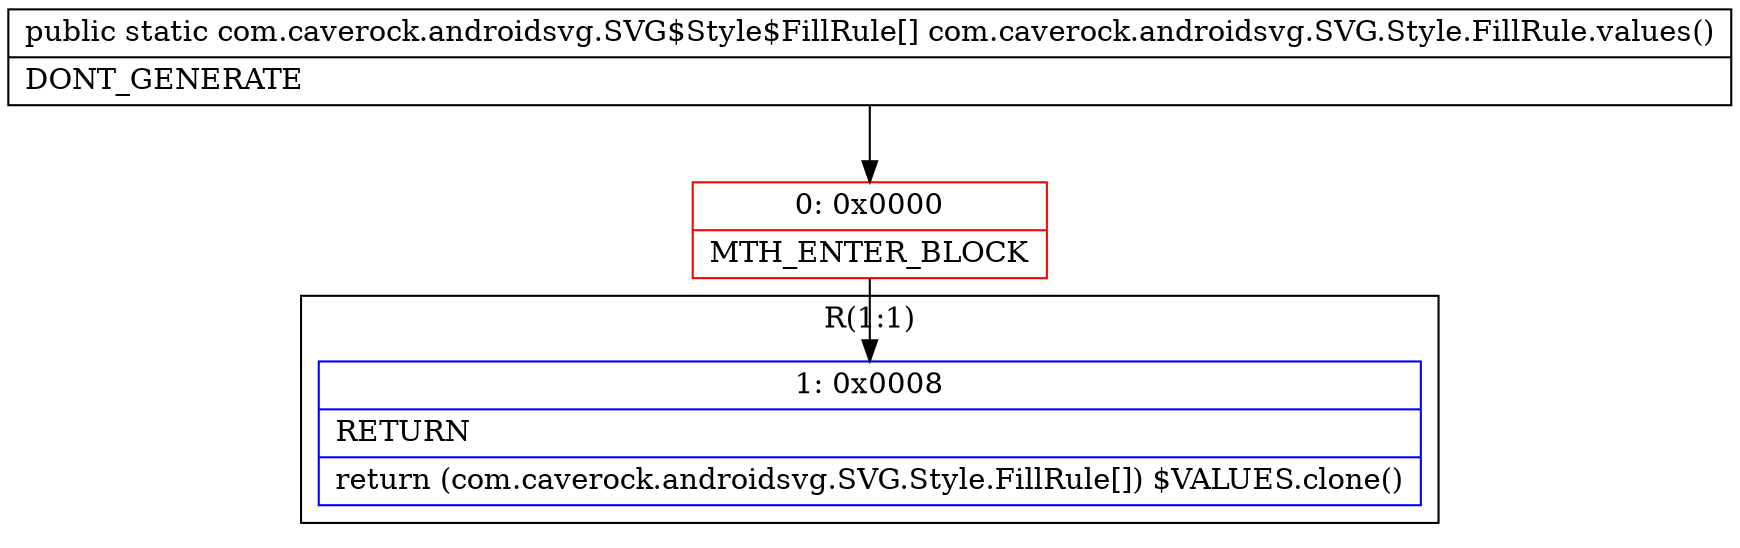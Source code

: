 digraph "CFG forcom.caverock.androidsvg.SVG.Style.FillRule.values()[Lcom\/caverock\/androidsvg\/SVG$Style$FillRule;" {
subgraph cluster_Region_1282339064 {
label = "R(1:1)";
node [shape=record,color=blue];
Node_1 [shape=record,label="{1\:\ 0x0008|RETURN\l|return (com.caverock.androidsvg.SVG.Style.FillRule[]) $VALUES.clone()\l}"];
}
Node_0 [shape=record,color=red,label="{0\:\ 0x0000|MTH_ENTER_BLOCK\l}"];
MethodNode[shape=record,label="{public static com.caverock.androidsvg.SVG$Style$FillRule[] com.caverock.androidsvg.SVG.Style.FillRule.values()  | DONT_GENERATE\l}"];
MethodNode -> Node_0;
Node_0 -> Node_1;
}


